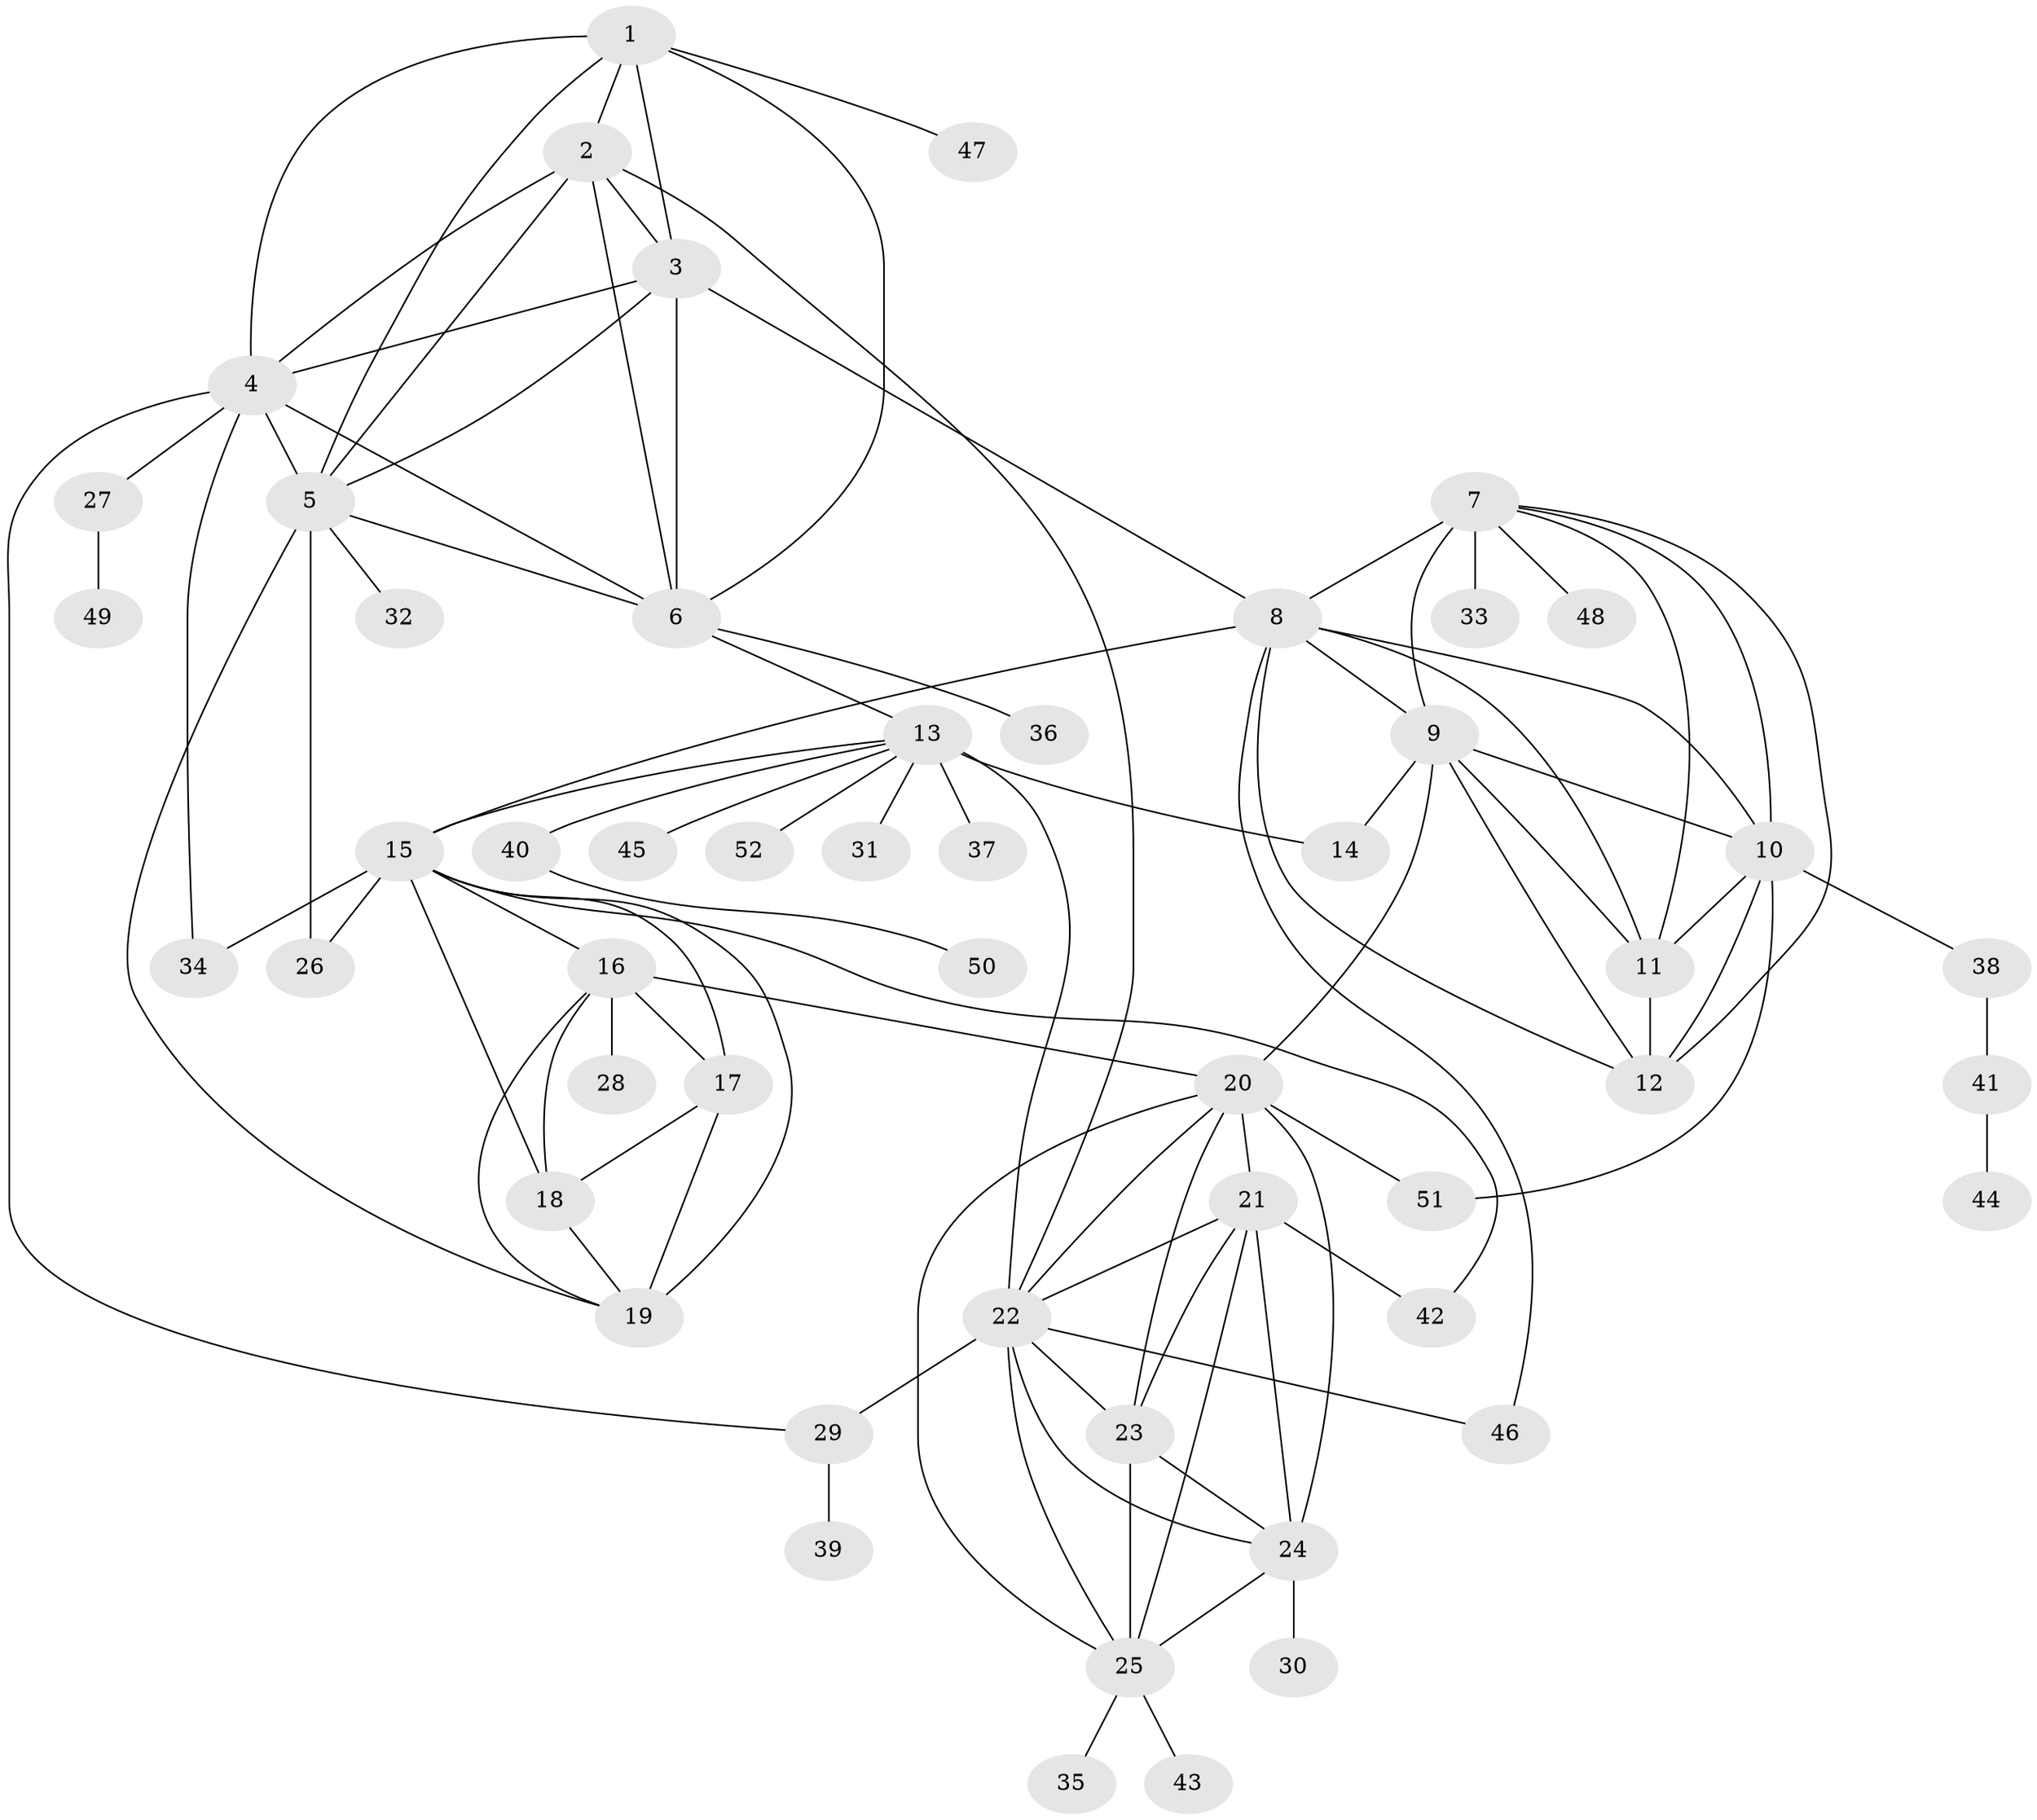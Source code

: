// original degree distribution, {9: 0.031007751937984496, 8: 0.07751937984496124, 7: 0.046511627906976744, 10: 0.015503875968992248, 13: 0.015503875968992248, 12: 0.007751937984496124, 5: 0.015503875968992248, 11: 0.015503875968992248, 6: 0.007751937984496124, 1: 0.5736434108527132, 2: 0.17829457364341086, 3: 0.015503875968992248}
// Generated by graph-tools (version 1.1) at 2025/52/03/04/25 22:52:20]
// undirected, 52 vertices, 99 edges
graph export_dot {
  node [color=gray90,style=filled];
  1;
  2;
  3;
  4;
  5;
  6;
  7;
  8;
  9;
  10;
  11;
  12;
  13;
  14;
  15;
  16;
  17;
  18;
  19;
  20;
  21;
  22;
  23;
  24;
  25;
  26;
  27;
  28;
  29;
  30;
  31;
  32;
  33;
  34;
  35;
  36;
  37;
  38;
  39;
  40;
  41;
  42;
  43;
  44;
  45;
  46;
  47;
  48;
  49;
  50;
  51;
  52;
  1 -- 2 [weight=1.0];
  1 -- 3 [weight=1.0];
  1 -- 4 [weight=1.0];
  1 -- 5 [weight=1.0];
  1 -- 6 [weight=1.0];
  1 -- 47 [weight=1.0];
  2 -- 3 [weight=1.0];
  2 -- 4 [weight=1.0];
  2 -- 5 [weight=1.0];
  2 -- 6 [weight=1.0];
  2 -- 22 [weight=1.0];
  3 -- 4 [weight=1.0];
  3 -- 5 [weight=1.0];
  3 -- 6 [weight=1.0];
  3 -- 8 [weight=1.0];
  4 -- 5 [weight=1.0];
  4 -- 6 [weight=1.0];
  4 -- 27 [weight=2.0];
  4 -- 29 [weight=1.0];
  4 -- 34 [weight=1.0];
  5 -- 6 [weight=1.0];
  5 -- 19 [weight=1.0];
  5 -- 26 [weight=5.0];
  5 -- 32 [weight=1.0];
  6 -- 13 [weight=1.0];
  6 -- 36 [weight=1.0];
  7 -- 8 [weight=1.0];
  7 -- 9 [weight=1.0];
  7 -- 10 [weight=1.0];
  7 -- 11 [weight=1.0];
  7 -- 12 [weight=1.0];
  7 -- 33 [weight=5.0];
  7 -- 48 [weight=1.0];
  8 -- 9 [weight=1.0];
  8 -- 10 [weight=1.0];
  8 -- 11 [weight=1.0];
  8 -- 12 [weight=1.0];
  8 -- 15 [weight=1.0];
  8 -- 46 [weight=1.0];
  9 -- 10 [weight=1.0];
  9 -- 11 [weight=1.0];
  9 -- 12 [weight=1.0];
  9 -- 14 [weight=1.0];
  9 -- 20 [weight=1.0];
  10 -- 11 [weight=1.0];
  10 -- 12 [weight=1.0];
  10 -- 38 [weight=1.0];
  10 -- 51 [weight=1.0];
  11 -- 12 [weight=3.0];
  13 -- 14 [weight=5.0];
  13 -- 15 [weight=1.0];
  13 -- 22 [weight=1.0];
  13 -- 31 [weight=1.0];
  13 -- 37 [weight=3.0];
  13 -- 40 [weight=1.0];
  13 -- 45 [weight=1.0];
  13 -- 52 [weight=1.0];
  15 -- 16 [weight=2.0];
  15 -- 17 [weight=2.0];
  15 -- 18 [weight=2.0];
  15 -- 19 [weight=2.0];
  15 -- 26 [weight=1.0];
  15 -- 34 [weight=1.0];
  15 -- 42 [weight=1.0];
  16 -- 17 [weight=1.0];
  16 -- 18 [weight=1.0];
  16 -- 19 [weight=1.0];
  16 -- 20 [weight=1.0];
  16 -- 28 [weight=4.0];
  17 -- 18 [weight=1.0];
  17 -- 19 [weight=1.0];
  18 -- 19 [weight=1.0];
  20 -- 21 [weight=1.0];
  20 -- 22 [weight=1.0];
  20 -- 23 [weight=1.0];
  20 -- 24 [weight=1.0];
  20 -- 25 [weight=1.0];
  20 -- 51 [weight=1.0];
  21 -- 22 [weight=1.0];
  21 -- 23 [weight=1.0];
  21 -- 24 [weight=1.0];
  21 -- 25 [weight=1.0];
  21 -- 42 [weight=2.0];
  22 -- 23 [weight=1.0];
  22 -- 24 [weight=1.0];
  22 -- 25 [weight=1.0];
  22 -- 29 [weight=4.0];
  22 -- 46 [weight=1.0];
  23 -- 24 [weight=1.0];
  23 -- 25 [weight=2.0];
  24 -- 25 [weight=1.0];
  24 -- 30 [weight=1.0];
  25 -- 35 [weight=1.0];
  25 -- 43 [weight=1.0];
  27 -- 49 [weight=1.0];
  29 -- 39 [weight=1.0];
  38 -- 41 [weight=1.0];
  40 -- 50 [weight=1.0];
  41 -- 44 [weight=1.0];
}
